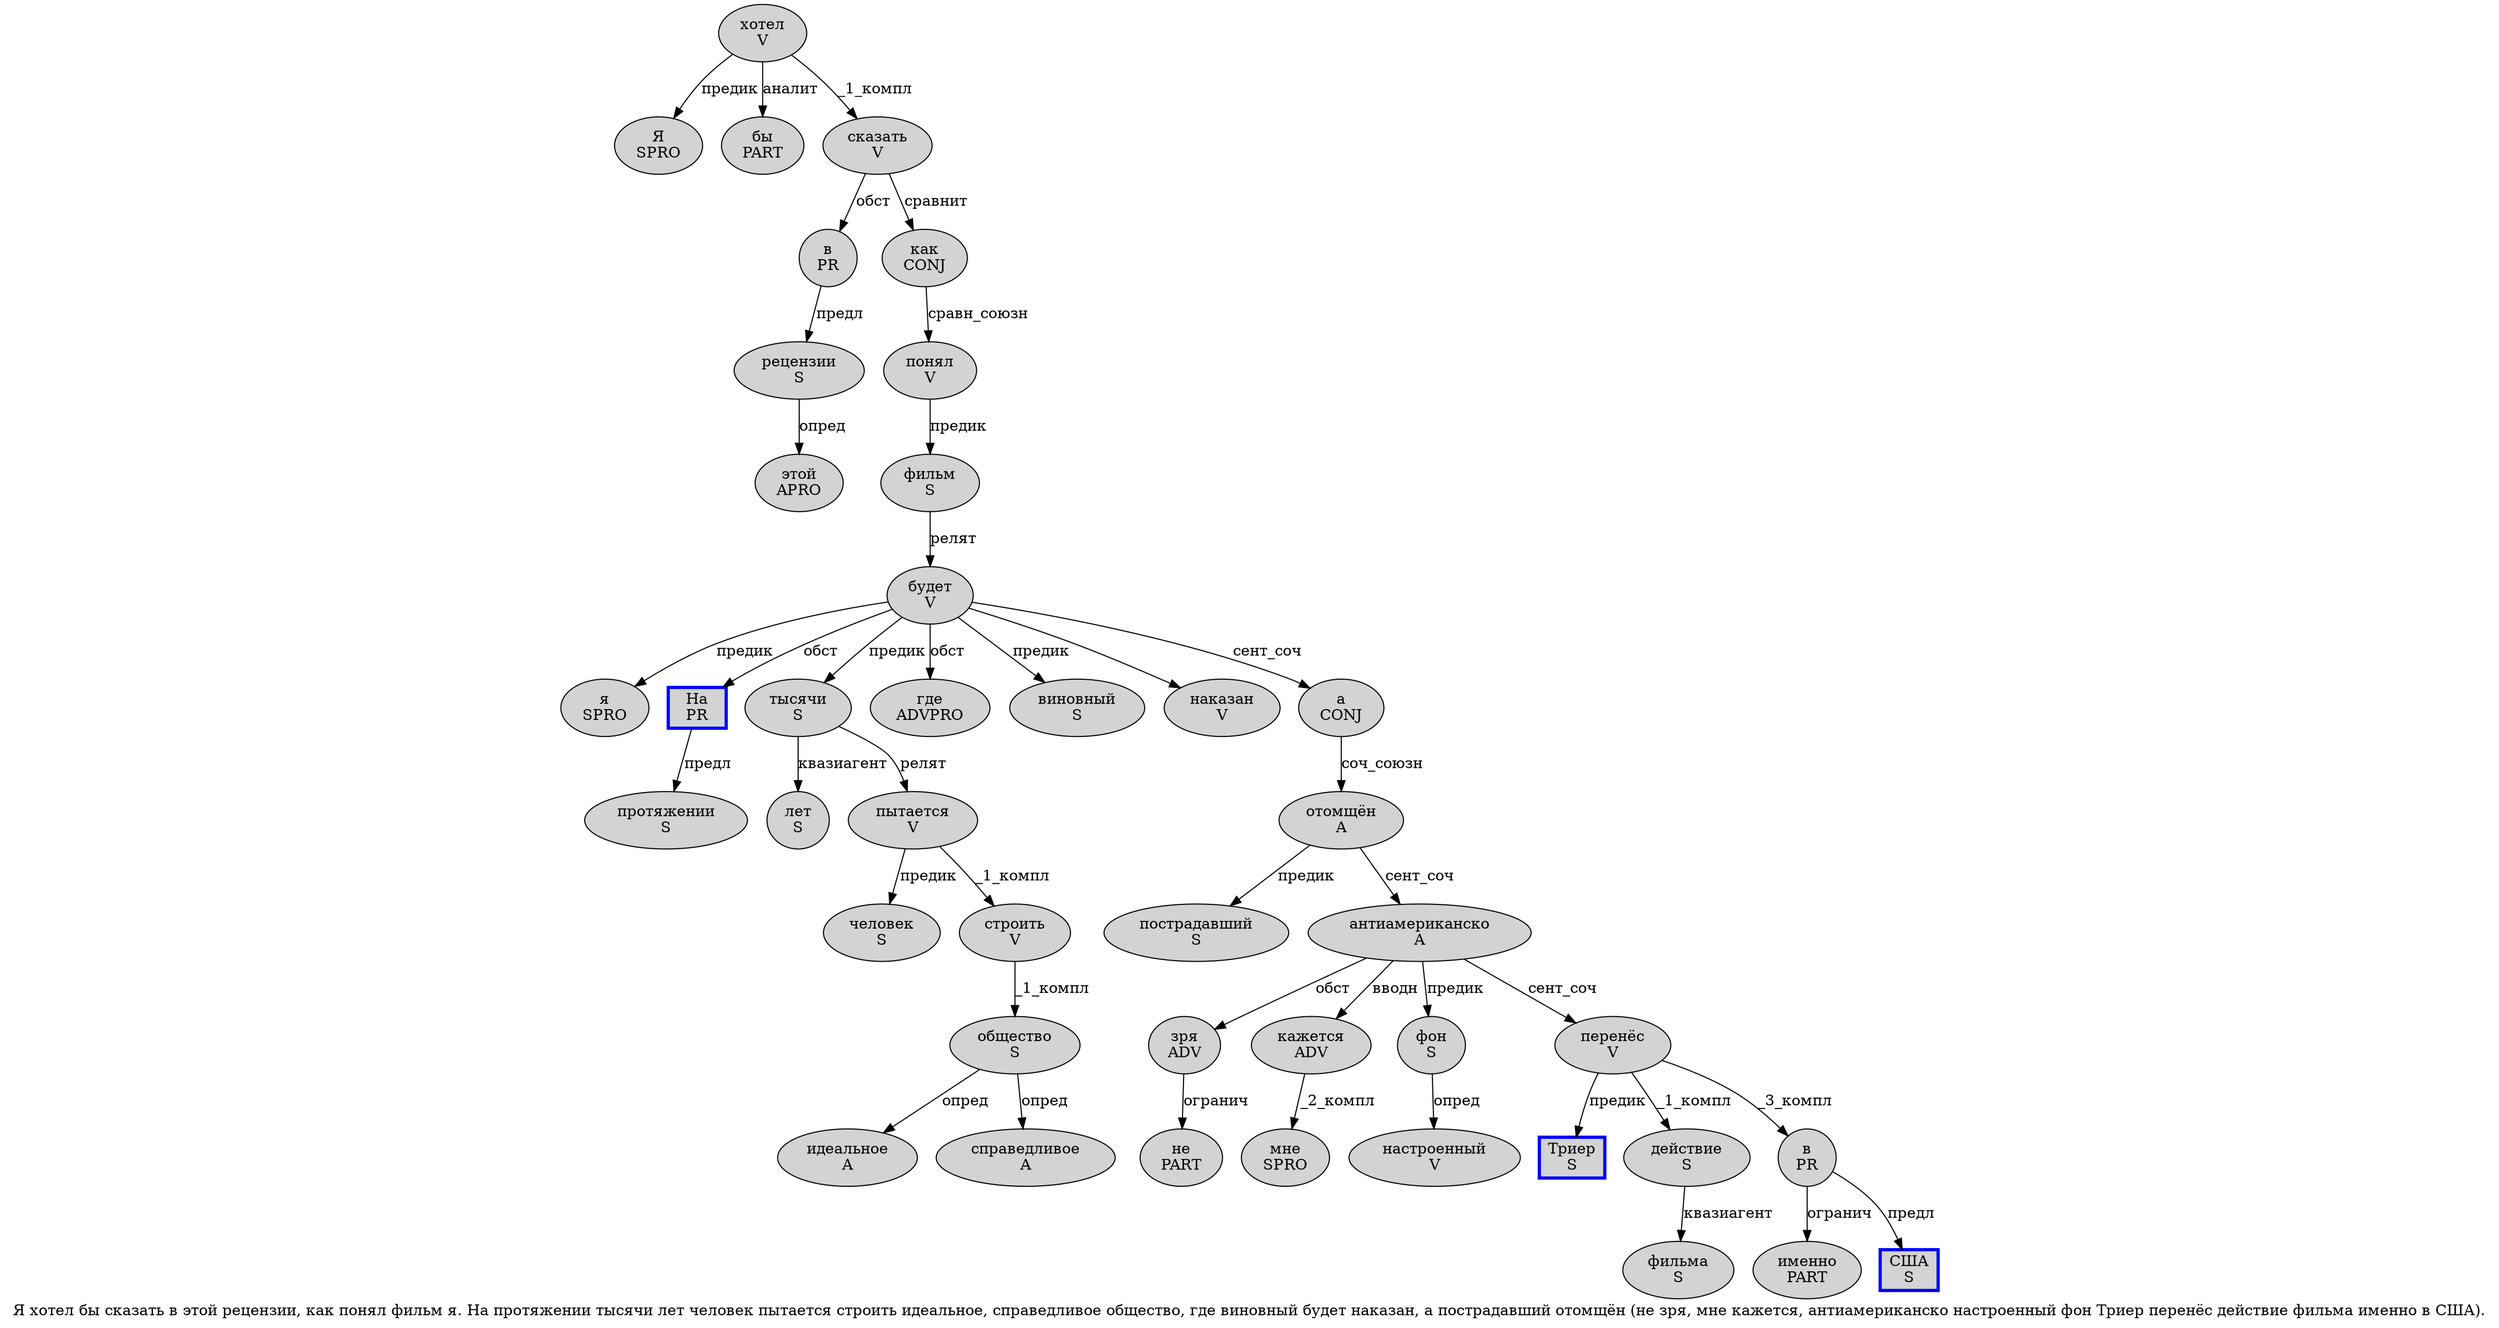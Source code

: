 digraph SENTENCE_182 {
	graph [label="Я хотел бы сказать в этой рецензии, как понял фильм я. На протяжении тысячи лет человек пытается строить идеальное, справедливое общество, где виновный будет наказан, а пострадавший отомщён (не зря, мне кажется, антиамериканско настроенный фон Триер перенёс действие фильма именно в США)."]
	node [style=filled]
		0 [label="Я
SPRO" color="" fillcolor=lightgray penwidth=1 shape=ellipse]
		1 [label="хотел
V" color="" fillcolor=lightgray penwidth=1 shape=ellipse]
		2 [label="бы
PART" color="" fillcolor=lightgray penwidth=1 shape=ellipse]
		3 [label="сказать
V" color="" fillcolor=lightgray penwidth=1 shape=ellipse]
		4 [label="в
PR" color="" fillcolor=lightgray penwidth=1 shape=ellipse]
		5 [label="этой
APRO" color="" fillcolor=lightgray penwidth=1 shape=ellipse]
		6 [label="рецензии
S" color="" fillcolor=lightgray penwidth=1 shape=ellipse]
		8 [label="как
CONJ" color="" fillcolor=lightgray penwidth=1 shape=ellipse]
		9 [label="понял
V" color="" fillcolor=lightgray penwidth=1 shape=ellipse]
		10 [label="фильм
S" color="" fillcolor=lightgray penwidth=1 shape=ellipse]
		11 [label="я
SPRO" color="" fillcolor=lightgray penwidth=1 shape=ellipse]
		13 [label="На
PR" color=blue fillcolor=lightgray penwidth=3 shape=box]
		14 [label="протяжении
S" color="" fillcolor=lightgray penwidth=1 shape=ellipse]
		15 [label="тысячи
S" color="" fillcolor=lightgray penwidth=1 shape=ellipse]
		16 [label="лет
S" color="" fillcolor=lightgray penwidth=1 shape=ellipse]
		17 [label="человек
S" color="" fillcolor=lightgray penwidth=1 shape=ellipse]
		18 [label="пытается
V" color="" fillcolor=lightgray penwidth=1 shape=ellipse]
		19 [label="строить
V" color="" fillcolor=lightgray penwidth=1 shape=ellipse]
		20 [label="идеальное
A" color="" fillcolor=lightgray penwidth=1 shape=ellipse]
		22 [label="справедливое
A" color="" fillcolor=lightgray penwidth=1 shape=ellipse]
		23 [label="общество
S" color="" fillcolor=lightgray penwidth=1 shape=ellipse]
		25 [label="где
ADVPRO" color="" fillcolor=lightgray penwidth=1 shape=ellipse]
		26 [label="виновный
S" color="" fillcolor=lightgray penwidth=1 shape=ellipse]
		27 [label="будет
V" color="" fillcolor=lightgray penwidth=1 shape=ellipse]
		28 [label="наказан
V" color="" fillcolor=lightgray penwidth=1 shape=ellipse]
		30 [label="а
CONJ" color="" fillcolor=lightgray penwidth=1 shape=ellipse]
		31 [label="пострадавший
S" color="" fillcolor=lightgray penwidth=1 shape=ellipse]
		32 [label="отомщён
A" color="" fillcolor=lightgray penwidth=1 shape=ellipse]
		34 [label="не
PART" color="" fillcolor=lightgray penwidth=1 shape=ellipse]
		35 [label="зря
ADV" color="" fillcolor=lightgray penwidth=1 shape=ellipse]
		37 [label="мне
SPRO" color="" fillcolor=lightgray penwidth=1 shape=ellipse]
		38 [label="кажется
ADV" color="" fillcolor=lightgray penwidth=1 shape=ellipse]
		40 [label="антиамериканско
A" color="" fillcolor=lightgray penwidth=1 shape=ellipse]
		41 [label="настроенный
V" color="" fillcolor=lightgray penwidth=1 shape=ellipse]
		42 [label="фон
S" color="" fillcolor=lightgray penwidth=1 shape=ellipse]
		43 [label="Триер
S" color=blue fillcolor=lightgray penwidth=3 shape=box]
		44 [label="перенёс
V" color="" fillcolor=lightgray penwidth=1 shape=ellipse]
		45 [label="действие
S" color="" fillcolor=lightgray penwidth=1 shape=ellipse]
		46 [label="фильма
S" color="" fillcolor=lightgray penwidth=1 shape=ellipse]
		47 [label="именно
PART" color="" fillcolor=lightgray penwidth=1 shape=ellipse]
		48 [label="в
PR" color="" fillcolor=lightgray penwidth=1 shape=ellipse]
		49 [label="США
S" color=blue fillcolor=lightgray penwidth=3 shape=box]
			1 -> 0 [label="предик"]
			1 -> 2 [label="аналит"]
			1 -> 3 [label="_1_компл"]
			8 -> 9 [label="сравн_союзн"]
			23 -> 20 [label="опред"]
			23 -> 22 [label="опред"]
			9 -> 10 [label="предик"]
			19 -> 23 [label="_1_компл"]
			30 -> 32 [label="соч_союзн"]
			32 -> 31 [label="предик"]
			32 -> 40 [label="сент_соч"]
			6 -> 5 [label="опред"]
			10 -> 27 [label="релят"]
			45 -> 46 [label="квазиагент"]
			38 -> 37 [label="_2_компл"]
			18 -> 17 [label="предик"]
			18 -> 19 [label="_1_компл"]
			15 -> 16 [label="квазиагент"]
			15 -> 18 [label="релят"]
			40 -> 35 [label="обст"]
			40 -> 38 [label="вводн"]
			40 -> 42 [label="предик"]
			40 -> 44 [label="сент_соч"]
			4 -> 6 [label="предл"]
			42 -> 41 [label="опред"]
			3 -> 4 [label="обст"]
			3 -> 8 [label="сравнит"]
			27 -> 11 [label="предик"]
			27 -> 13 [label="обст"]
			27 -> 15 [label="предик"]
			27 -> 25 [label="обст"]
			27 -> 26 [label="предик"]
			27 -> 28
			27 -> 30 [label="сент_соч"]
			35 -> 34 [label="огранич"]
			48 -> 47 [label="огранич"]
			48 -> 49 [label="предл"]
			44 -> 43 [label="предик"]
			44 -> 45 [label="_1_компл"]
			44 -> 48 [label="_3_компл"]
			13 -> 14 [label="предл"]
}